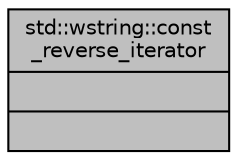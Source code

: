 digraph "std::wstring::const_reverse_iterator"
{
  edge [fontname="Helvetica",fontsize="10",labelfontname="Helvetica",labelfontsize="10"];
  node [fontname="Helvetica",fontsize="10",shape=record];
  Node366 [label="{std::wstring::const\l_reverse_iterator\n||}",height=0.2,width=0.4,color="black", fillcolor="grey75", style="filled", fontcolor="black"];
}
